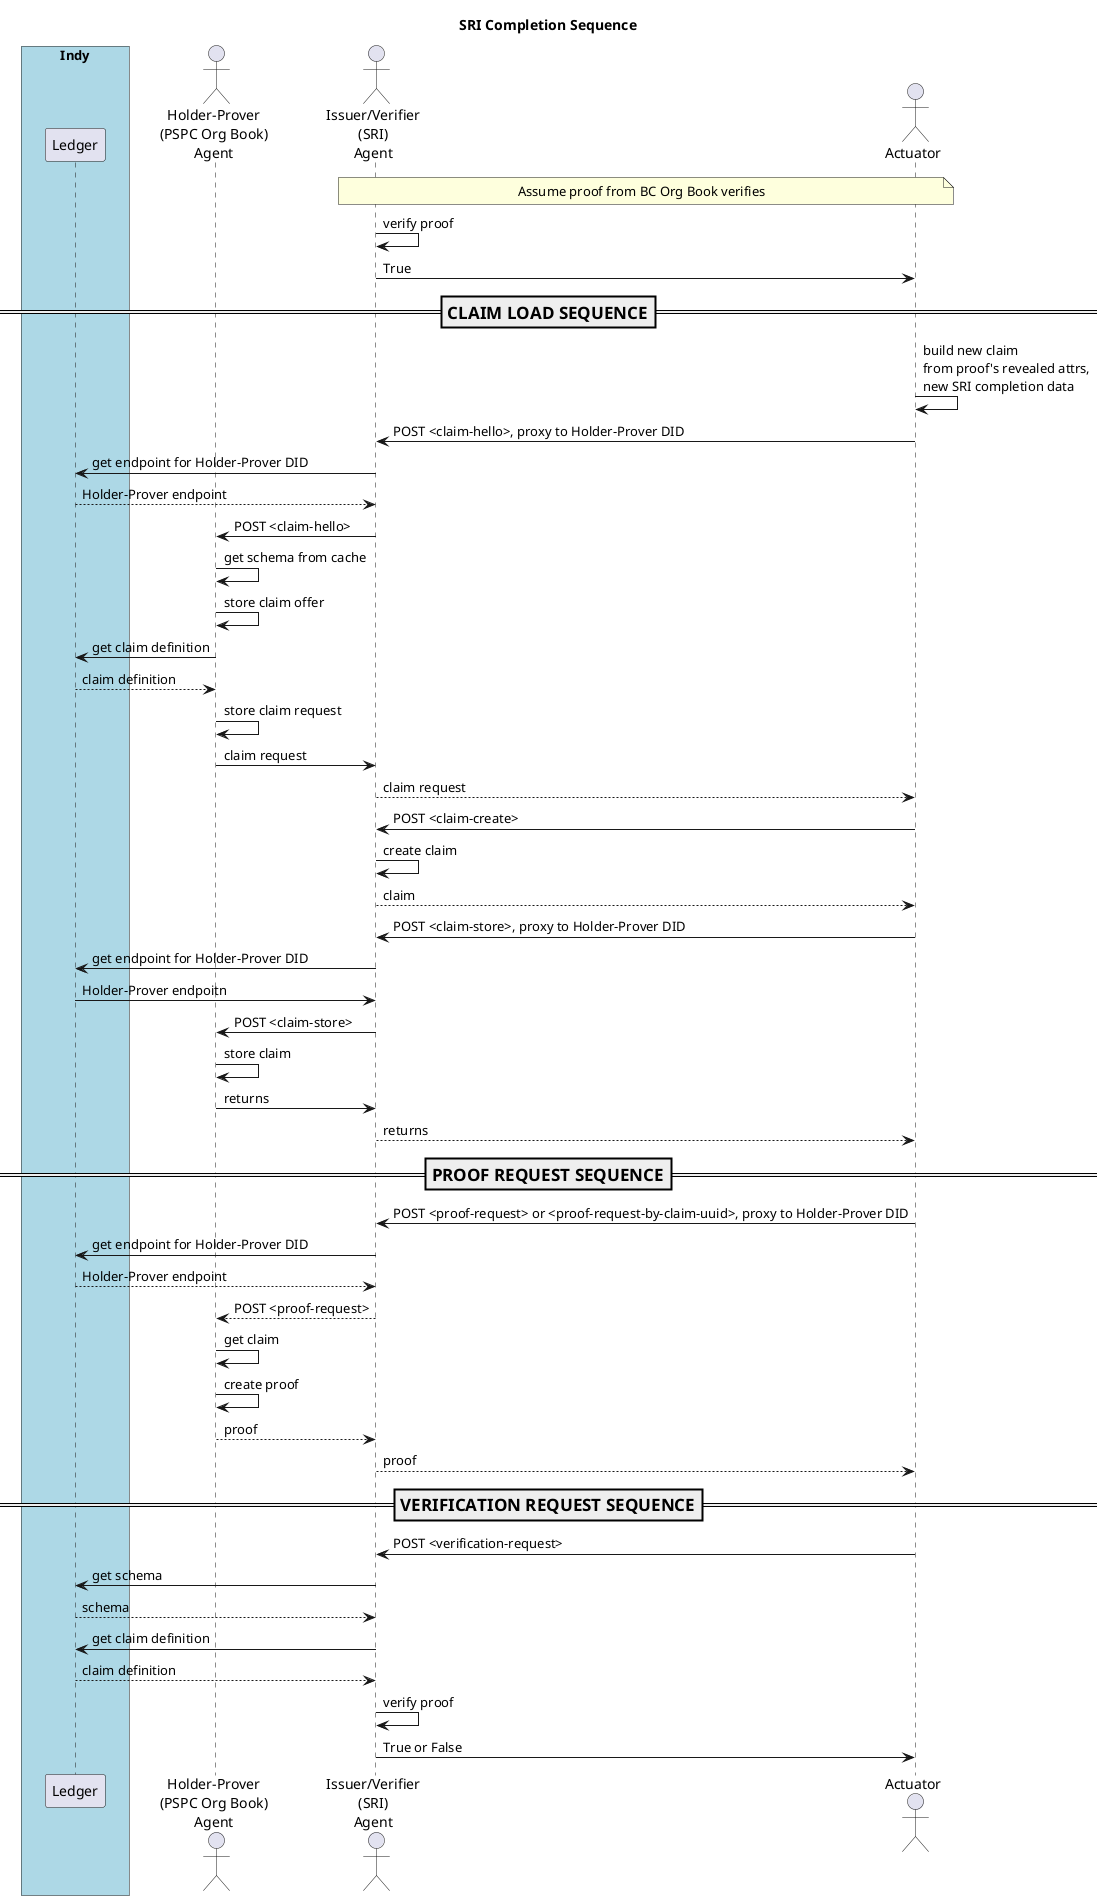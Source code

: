 @startuml
/'
Copyright 2017 Government of Canada - Public Services and Procurement Canada - buyandsell.gc.ca

Licensed under the Apache License, Version 2.0 (the "License");
you may not use this file except in compliance with the License.
You may obtain a copy of the License at

http://www.apache.org/licenses/LICENSE-2.0

Unless required by applicable law or agreed to in writing, software
distributed under the License is distributed on an "AS IS" BASIS,
WITHOUT WARRANTIES OR CONDITIONS OF ANY KIND, either express or implied.
See the License for the specific language governing permissions and
limitations under the License.
'/

skinparam ParticipantPadding 20
skinparam BoxPadding 20

title SRI Completion Sequence

box "Indy" #LightBlue
    participant "Ledger" as ledger
endbox

actor "Holder-Prover\n(PSPC Org Book)\nAgent" as obag
actor "Issuer/Verifier\n(SRI)\nAgent" as sag
actor "Actuator" as ator

note over sag, ator
Assume proof from BC Org Book verifies
endnote

sag -> sag: verify proof
sag -> ator: True

=== CLAIM LOAD SEQUENCE ==
ator -> ator: build new claim\nfrom proof's revealed attrs,\nnew SRI completion data

ator -> sag: POST <claim-hello>, proxy to Holder-Prover DID
sag -> ledger: get endpoint for Holder-Prover DID
ledger --> sag: Holder-Prover endpoint
sag -> obag: POST <claim-hello>
obag -> obag: get schema from cache
obag -> obag: store claim offer
obag -> ledger: get claim definition
ledger --> obag: claim definition
obag -> obag: store claim request
obag -> sag: claim request
sag --> ator: claim request

ator -> sag: POST <claim-create>
sag -> sag: create claim
sag --> ator: claim
ator -> sag: POST <claim-store>, proxy to Holder-Prover DID
sag -> ledger: get endpoint for Holder-Prover DID
ledger -> sag: Holder-Prover endpoitn
sag -> obag: POST <claim-store>
obag -> obag: store claim
obag -> sag: returns
sag --> ator: returns
 
=== PROOF REQUEST SEQUENCE ==
ator -> sag: POST <proof-request> or <proof-request-by-claim-uuid>, proxy to Holder-Prover DID
sag -> ledger: get endpoint for Holder-Prover DID
ledger --> sag: Holder-Prover endpoint
sag --> obag: POST <proof-request>
obag -> obag: get claim
obag -> obag: create proof
obag --> sag: proof
sag --> ator: proof

=== VERIFICATION REQUEST SEQUENCE ==
ator -> sag: POST <verification-request>
sag -> ledger: get schema
ledger --> sag: schema
sag -> ledger: get claim definition
ledger --> sag: claim definition
sag -> sag: verify proof
sag -> ator: True or False

@enduml
